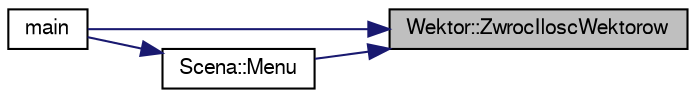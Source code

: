 digraph "Wektor::ZwrocIloscWektorow"
{
 // LATEX_PDF_SIZE
  edge [fontname="FreeSans",fontsize="10",labelfontname="FreeSans",labelfontsize="10"];
  node [fontname="FreeSans",fontsize="10",shape=record];
  rankdir="RL";
  Node1 [label="Wektor::ZwrocIloscWektorow",height=0.2,width=0.4,color="black", fillcolor="grey75", style="filled", fontcolor="black",tooltip="Metody zwracajace ilosc obiektow."];
  Node1 -> Node2 [dir="back",color="midnightblue",fontsize="10",style="solid",fontname="FreeSans"];
  Node2 [label="main",height=0.2,width=0.4,color="black", fillcolor="white", style="filled",URL="$a00092.html#ae66f6b31b5ad750f1fe042a706a4e3d4",tooltip=" "];
  Node1 -> Node3 [dir="back",color="midnightblue",fontsize="10",style="solid",fontname="FreeSans"];
  Node3 [label="Scena::Menu",height=0.2,width=0.4,color="black", fillcolor="white", style="filled",URL="$a00162.html#aba5cd9be3daabe70b47768fb56d9484f",tooltip="Metody obslugujace dzialanie sceny."];
  Node3 -> Node2 [dir="back",color="midnightblue",fontsize="10",style="solid",fontname="FreeSans"];
}

